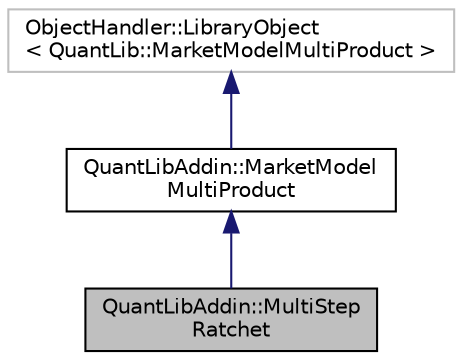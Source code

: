 digraph "QuantLibAddin::MultiStepRatchet"
{
  edge [fontname="Helvetica",fontsize="10",labelfontname="Helvetica",labelfontsize="10"];
  node [fontname="Helvetica",fontsize="10",shape=record];
  Node3 [label="QuantLibAddin::MultiStep\lRatchet",height=0.2,width=0.4,color="black", fillcolor="grey75", style="filled", fontcolor="black"];
  Node4 -> Node3 [dir="back",color="midnightblue",fontsize="10",style="solid",fontname="Helvetica"];
  Node4 [label="QuantLibAddin::MarketModel\lMultiProduct",height=0.2,width=0.4,color="black", fillcolor="white", style="filled",URL="$class_quant_lib_addin_1_1_market_model_multi_product.html"];
  Node5 -> Node4 [dir="back",color="midnightblue",fontsize="10",style="solid",fontname="Helvetica"];
  Node5 [label="ObjectHandler::LibraryObject\l\< QuantLib::MarketModelMultiProduct \>",height=0.2,width=0.4,color="grey75", fillcolor="white", style="filled"];
}
